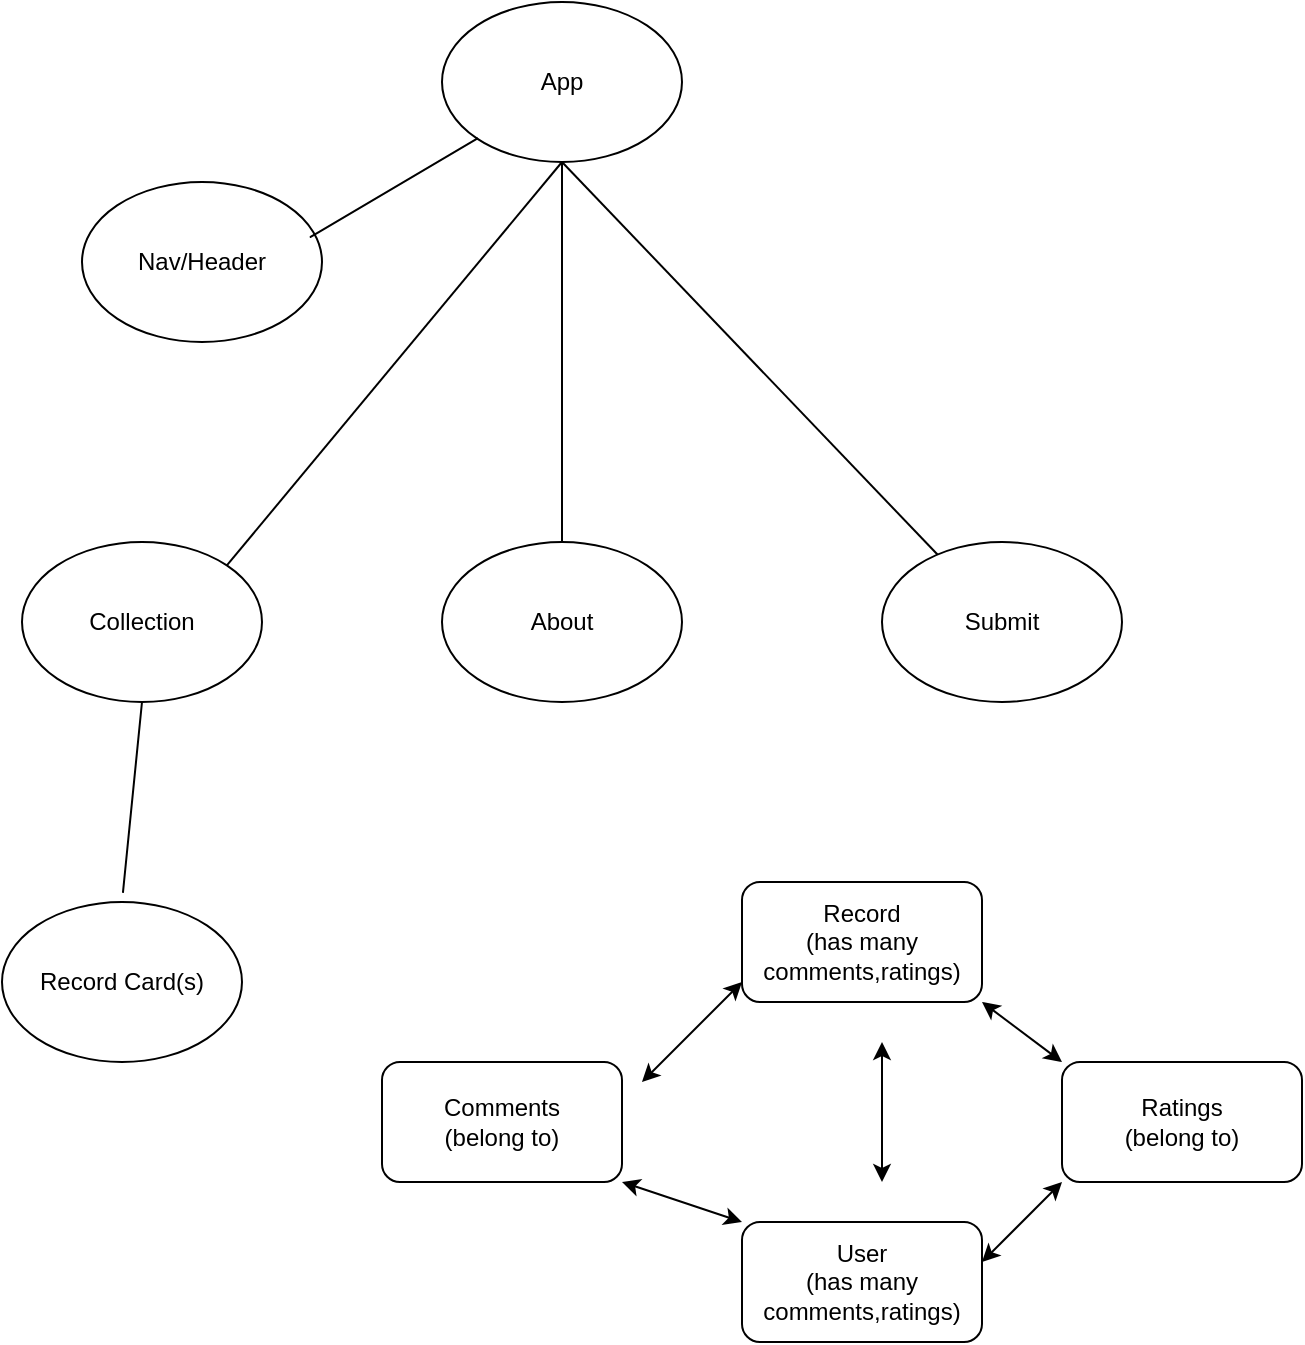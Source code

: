 <mxfile>
    <diagram id="KCDLIWPyt05oR5PKVSpP" name="Page-1">
        <mxGraphModel dx="1356" dy="750" grid="1" gridSize="10" guides="1" tooltips="1" connect="1" arrows="1" fold="1" page="1" pageScale="1" pageWidth="850" pageHeight="1100" math="0" shadow="0">
            <root>
                <mxCell id="0"/>
                <mxCell id="1" parent="0"/>
                <mxCell id="2" value="App" style="ellipse;whiteSpace=wrap;html=1;" vertex="1" parent="1">
                    <mxGeometry x="380" y="30" width="120" height="80" as="geometry"/>
                </mxCell>
                <mxCell id="3" value="Nav/Header" style="ellipse;whiteSpace=wrap;html=1;" vertex="1" parent="1">
                    <mxGeometry x="200" y="120" width="120" height="80" as="geometry"/>
                </mxCell>
                <mxCell id="4" value="" style="endArrow=none;html=1;entryX=0;entryY=1;entryDx=0;entryDy=0;" edge="1" parent="1" target="2">
                    <mxGeometry width="50" height="50" relative="1" as="geometry">
                        <mxPoint x="398" y="98" as="sourcePoint"/>
                        <mxPoint x="450" y="360" as="targetPoint"/>
                        <Array as="points">
                            <mxPoint x="310" y="150"/>
                        </Array>
                    </mxGeometry>
                </mxCell>
                <mxCell id="5" value="About" style="ellipse;whiteSpace=wrap;html=1;" vertex="1" parent="1">
                    <mxGeometry x="380" y="300" width="120" height="80" as="geometry"/>
                </mxCell>
                <mxCell id="6" value="Collection" style="ellipse;whiteSpace=wrap;html=1;" vertex="1" parent="1">
                    <mxGeometry x="170" y="300" width="120" height="80" as="geometry"/>
                </mxCell>
                <mxCell id="7" value="Submit" style="ellipse;whiteSpace=wrap;html=1;" vertex="1" parent="1">
                    <mxGeometry x="600" y="300" width="120" height="80" as="geometry"/>
                </mxCell>
                <mxCell id="8" value="" style="endArrow=none;html=1;entryX=0.5;entryY=1;entryDx=0;entryDy=0;" edge="1" parent="1" source="5" target="2">
                    <mxGeometry width="50" height="50" relative="1" as="geometry">
                        <mxPoint x="400" y="410" as="sourcePoint"/>
                        <mxPoint x="450" y="360" as="targetPoint"/>
                    </mxGeometry>
                </mxCell>
                <mxCell id="9" value="" style="endArrow=none;html=1;entryX=0.5;entryY=1;entryDx=0;entryDy=0;exitX=1;exitY=0;exitDx=0;exitDy=0;" edge="1" parent="1" source="6" target="2">
                    <mxGeometry width="50" height="50" relative="1" as="geometry">
                        <mxPoint x="400" y="410" as="sourcePoint"/>
                        <mxPoint x="450" y="360" as="targetPoint"/>
                    </mxGeometry>
                </mxCell>
                <mxCell id="10" value="" style="endArrow=none;html=1;entryX=0.5;entryY=1;entryDx=0;entryDy=0;" edge="1" parent="1" source="7" target="2">
                    <mxGeometry width="50" height="50" relative="1" as="geometry">
                        <mxPoint x="400" y="410" as="sourcePoint"/>
                        <mxPoint x="450" y="360" as="targetPoint"/>
                    </mxGeometry>
                </mxCell>
                <mxCell id="11" value="Record Card(s)" style="ellipse;whiteSpace=wrap;html=1;" vertex="1" parent="1">
                    <mxGeometry x="160" y="480" width="120" height="80" as="geometry"/>
                </mxCell>
                <mxCell id="12" value="" style="endArrow=none;html=1;entryX=0.5;entryY=1;entryDx=0;entryDy=0;exitX=0.5;exitY=1;exitDx=0;exitDy=0;" edge="1" parent="1" source="6" target="6">
                    <mxGeometry width="50" height="50" relative="1" as="geometry">
                        <mxPoint x="400" y="410" as="sourcePoint"/>
                        <mxPoint x="450" y="360" as="targetPoint"/>
                        <Array as="points">
                            <mxPoint x="220" y="480"/>
                        </Array>
                    </mxGeometry>
                </mxCell>
                <mxCell id="13" value="Record&lt;br&gt;(has many comments,ratings)" style="rounded=1;whiteSpace=wrap;html=1;" vertex="1" parent="1">
                    <mxGeometry x="530" y="470" width="120" height="60" as="geometry"/>
                </mxCell>
                <mxCell id="14" value="&lt;span&gt;User&lt;/span&gt;&lt;br&gt;&lt;span&gt;(has many comments,ratings)&lt;/span&gt;" style="rounded=1;whiteSpace=wrap;html=1;" vertex="1" parent="1">
                    <mxGeometry x="530" y="640" width="120" height="60" as="geometry"/>
                </mxCell>
                <mxCell id="15" value="Comments&lt;br&gt;(belong to)" style="rounded=1;whiteSpace=wrap;html=1;" vertex="1" parent="1">
                    <mxGeometry x="350" y="560" width="120" height="60" as="geometry"/>
                </mxCell>
                <mxCell id="16" value="Ratings&lt;br&gt;(belong to)" style="rounded=1;whiteSpace=wrap;html=1;" vertex="1" parent="1">
                    <mxGeometry x="690" y="560" width="120" height="60" as="geometry"/>
                </mxCell>
                <mxCell id="17" value="" style="endArrow=classic;startArrow=classic;html=1;" edge="1" parent="1">
                    <mxGeometry width="50" height="50" relative="1" as="geometry">
                        <mxPoint x="600" y="620" as="sourcePoint"/>
                        <mxPoint x="600" y="550" as="targetPoint"/>
                    </mxGeometry>
                </mxCell>
                <mxCell id="18" value="" style="endArrow=classic;startArrow=classic;html=1;" edge="1" parent="1">
                    <mxGeometry width="50" height="50" relative="1" as="geometry">
                        <mxPoint x="480" y="570" as="sourcePoint"/>
                        <mxPoint x="530" y="520" as="targetPoint"/>
                    </mxGeometry>
                </mxCell>
                <mxCell id="19" value="" style="endArrow=classic;startArrow=classic;html=1;entryX=0;entryY=0;entryDx=0;entryDy=0;exitX=1;exitY=1;exitDx=0;exitDy=0;" edge="1" parent="1" source="13" target="16">
                    <mxGeometry width="50" height="50" relative="1" as="geometry">
                        <mxPoint x="640" y="570" as="sourcePoint"/>
                        <mxPoint x="690" y="520" as="targetPoint"/>
                    </mxGeometry>
                </mxCell>
                <mxCell id="20" value="" style="endArrow=classic;startArrow=classic;html=1;entryX=0;entryY=0;entryDx=0;entryDy=0;exitX=1;exitY=1;exitDx=0;exitDy=0;" edge="1" parent="1" source="15" target="14">
                    <mxGeometry width="50" height="50" relative="1" as="geometry">
                        <mxPoint x="480" y="660" as="sourcePoint"/>
                        <mxPoint x="530" y="610" as="targetPoint"/>
                    </mxGeometry>
                </mxCell>
                <mxCell id="22" value="" style="endArrow=classic;startArrow=classic;html=1;" edge="1" parent="1">
                    <mxGeometry width="50" height="50" relative="1" as="geometry">
                        <mxPoint x="650" y="660" as="sourcePoint"/>
                        <mxPoint x="690" y="620" as="targetPoint"/>
                    </mxGeometry>
                </mxCell>
            </root>
        </mxGraphModel>
    </diagram>
</mxfile>
